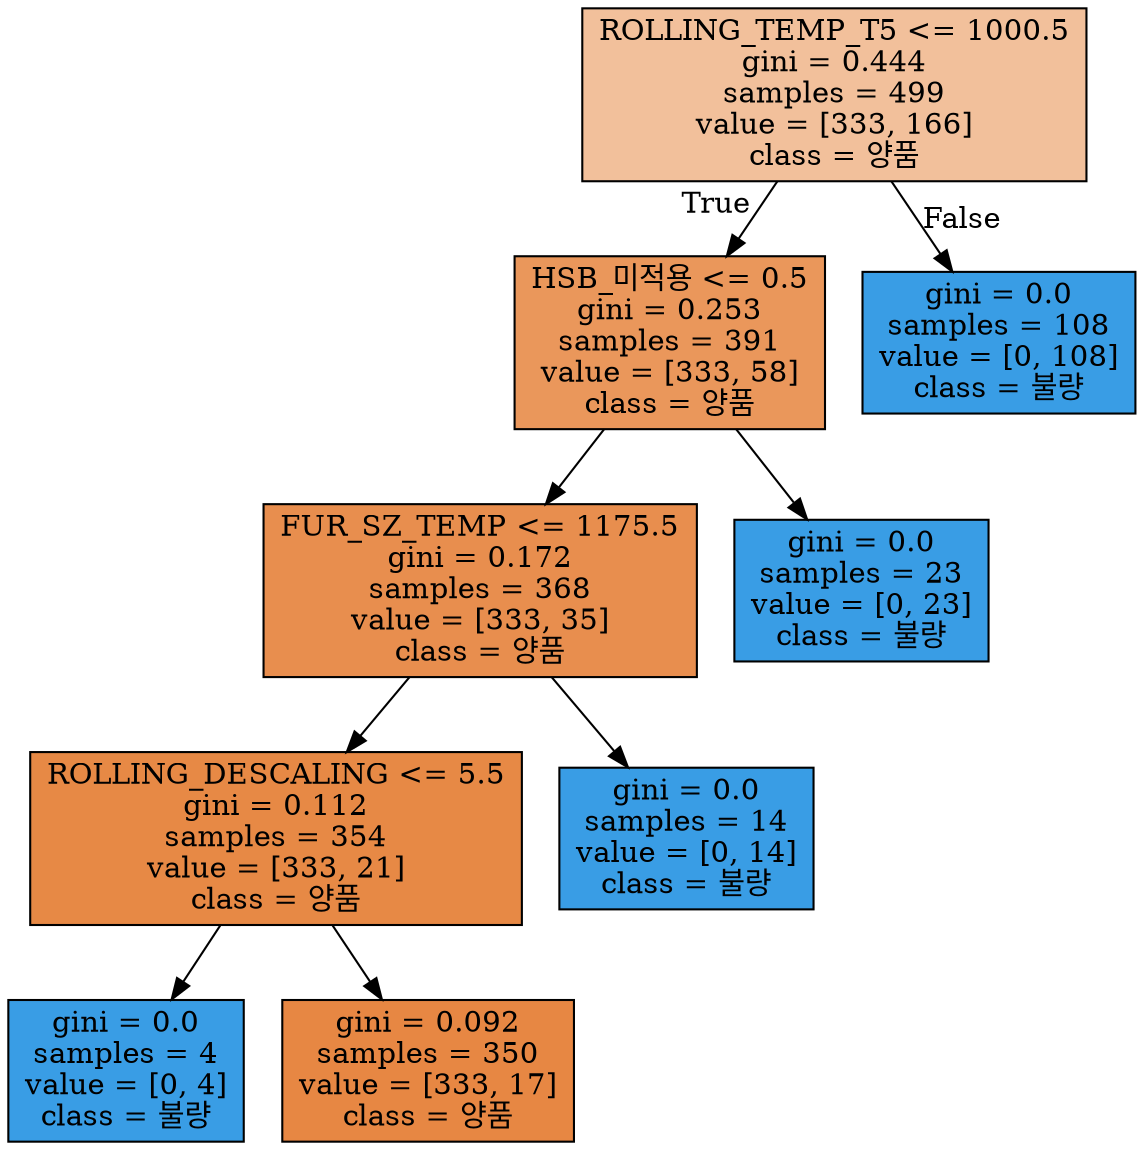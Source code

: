 digraph Tree {
node [shape=box, style="filled", color="black"] ;
0 [label="ROLLING_TEMP_T5 <= 1000.5\ngini = 0.444\nsamples = 499\nvalue = [333, 166]\nclass = 양품", fillcolor="#e5813980"] ;
1 [label="HSB_미적용 <= 0.5\ngini = 0.253\nsamples = 391\nvalue = [333, 58]\nclass = 양품", fillcolor="#e58139d3"] ;
0 -> 1 [labeldistance=2.5, labelangle=45, headlabel="True"] ;
2 [label="FUR_SZ_TEMP <= 1175.5\ngini = 0.172\nsamples = 368\nvalue = [333, 35]\nclass = 양품", fillcolor="#e58139e4"] ;
1 -> 2 ;
3 [label="ROLLING_DESCALING <= 5.5\ngini = 0.112\nsamples = 354\nvalue = [333, 21]\nclass = 양품", fillcolor="#e58139ef"] ;
2 -> 3 ;
4 [label="gini = 0.0\nsamples = 4\nvalue = [0, 4]\nclass = 불량", fillcolor="#399de5ff"] ;
3 -> 4 ;
5 [label="gini = 0.092\nsamples = 350\nvalue = [333, 17]\nclass = 양품", fillcolor="#e58139f2"] ;
3 -> 5 ;
6 [label="gini = 0.0\nsamples = 14\nvalue = [0, 14]\nclass = 불량", fillcolor="#399de5ff"] ;
2 -> 6 ;
7 [label="gini = 0.0\nsamples = 23\nvalue = [0, 23]\nclass = 불량", fillcolor="#399de5ff"] ;
1 -> 7 ;
8 [label="gini = 0.0\nsamples = 108\nvalue = [0, 108]\nclass = 불량", fillcolor="#399de5ff"] ;
0 -> 8 [labeldistance=2.5, labelangle=-45, headlabel="False"] ;
}